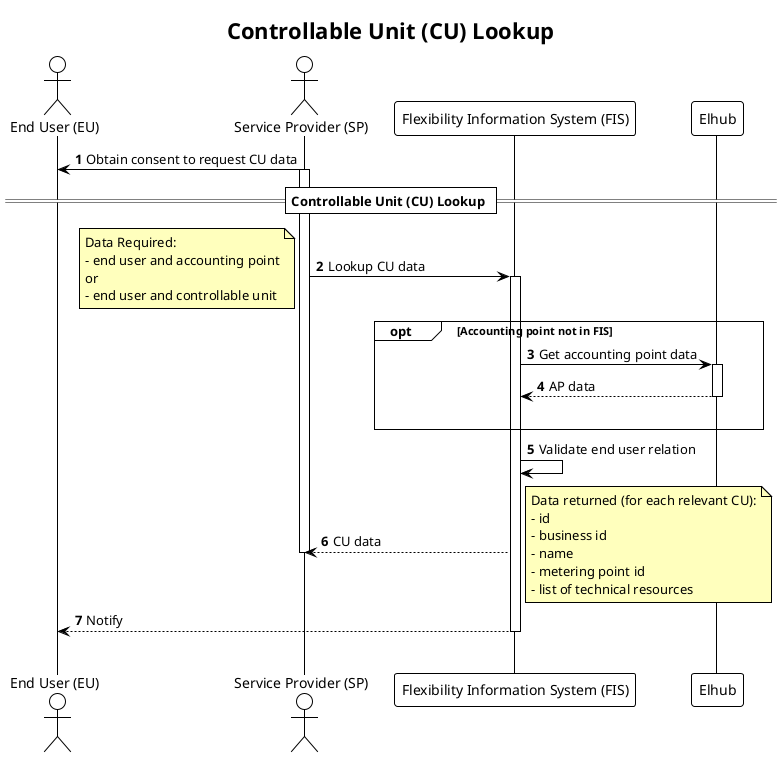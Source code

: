 @startuml controllable_unit_lookup
!theme plain

title Controllable Unit (CU) Lookup

autonumber
skinparam note {
    BackgroundColor #FFFFBD
}

actor "End User (EU)" AS EU
actor "Service Provider (SP)" as SP
participant "Flexibility Information System (FIS)" as FIS
participant "Elhub" as ELHUB

EU <- SP: Obtain consent to request CU data
activate SP

== Controllable Unit (CU) Lookup ==

SP -> FIS: Lookup CU data
note left
    Data Required:
    - end user and accounting point
    or
    - end user and controllable unit
end note
activate FIS
opt Accounting point not in FIS
    FIS -> ELHUB: Get accounting point data
    activate ELHUB
    ELHUB --> FIS: AP data
    deactivate ELHUB
    |||
end
FIS -> FIS: Validate end user relation
FIS --> SP: CU data
deactivate SP

note right
    Data returned (for each relevant CU):
    - id
    - business id
    - name
    - metering point id
    - list of technical resources
end note

FIS --> EU: Notify
deactivate FIS
|||
@enduml
